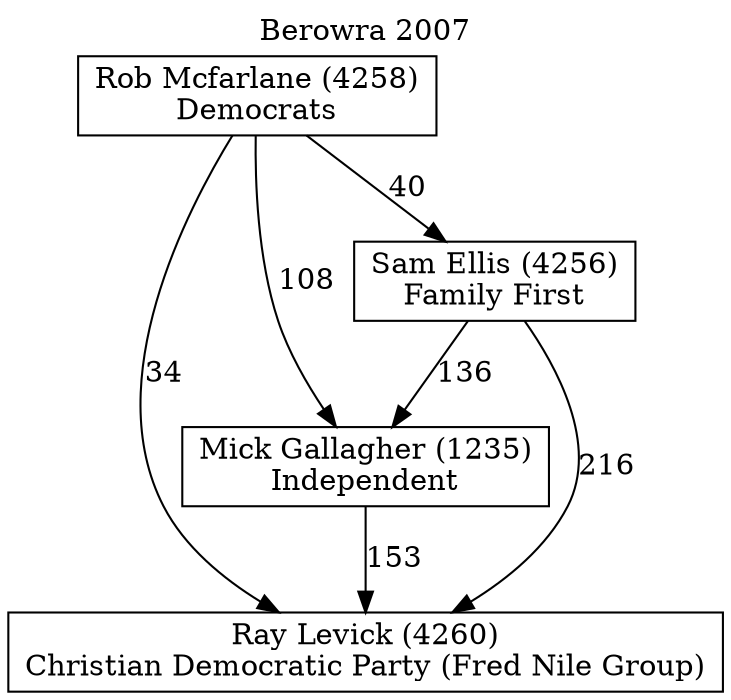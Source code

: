 // House preference flow
digraph "Ray Levick (4260)_Berowra_2007" {
	graph [label="Berowra 2007" labelloc=t mclimit=10]
	node [shape=box]
	"Ray Levick (4260)" [label="Ray Levick (4260)
Christian Democratic Party (Fred Nile Group)"]
	"Mick Gallagher (1235)" [label="Mick Gallagher (1235)
Independent"]
	"Sam Ellis (4256)" [label="Sam Ellis (4256)
Family First"]
	"Rob Mcfarlane (4258)" [label="Rob Mcfarlane (4258)
Democrats"]
	"Mick Gallagher (1235)" -> "Ray Levick (4260)" [label=153]
	"Sam Ellis (4256)" -> "Mick Gallagher (1235)" [label=136]
	"Rob Mcfarlane (4258)" -> "Sam Ellis (4256)" [label=40]
	"Sam Ellis (4256)" -> "Ray Levick (4260)" [label=216]
	"Rob Mcfarlane (4258)" -> "Ray Levick (4260)" [label=34]
	"Rob Mcfarlane (4258)" -> "Mick Gallagher (1235)" [label=108]
}
